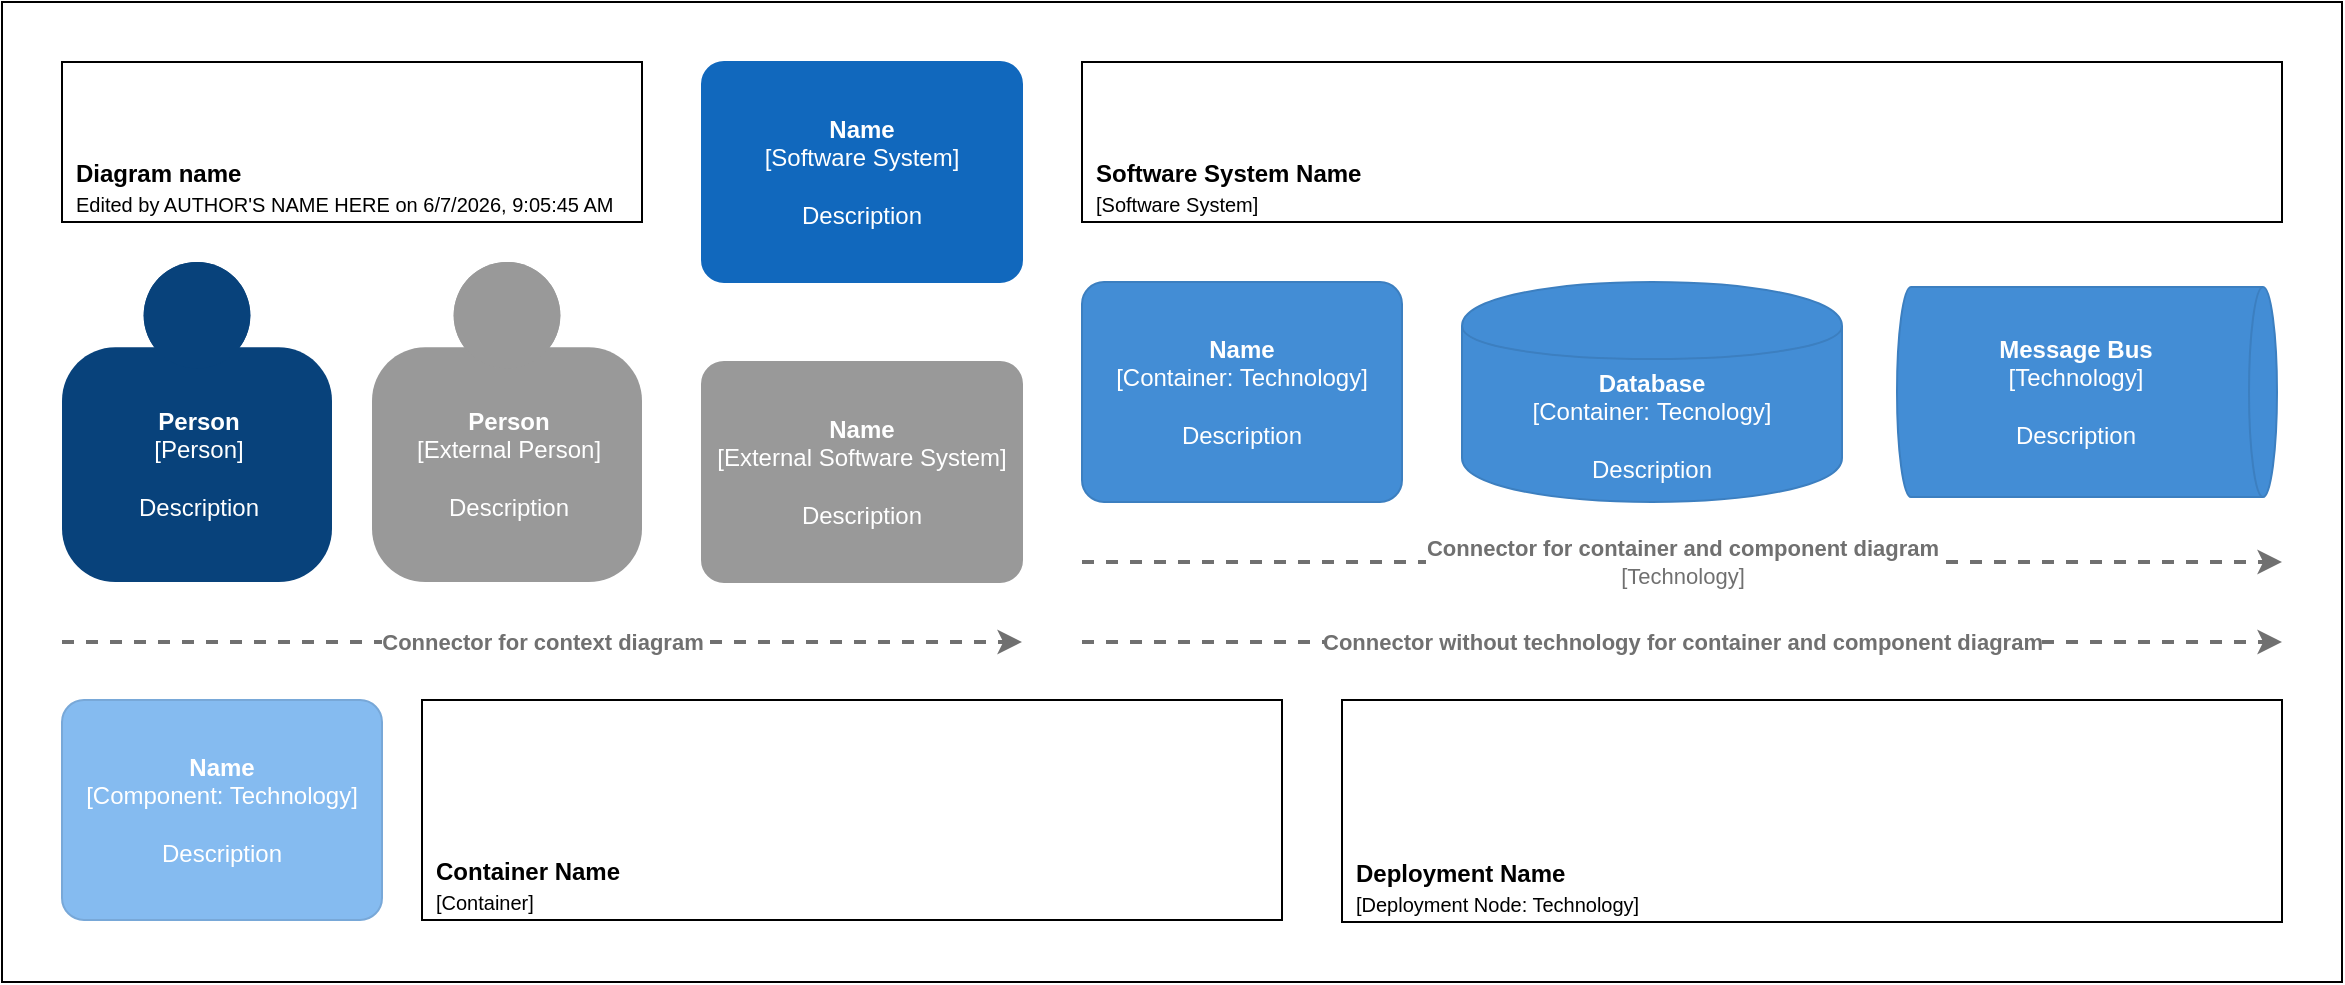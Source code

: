 <mxfile version="14.5.1" type="device"><diagram id="chTk11tC6jkM6avixhPw" name="All Elements"><mxGraphModel dx="2006" dy="832" grid="1" gridSize="10" guides="1" tooltips="1" connect="1" arrows="1" fold="1" page="0" pageScale="1" pageWidth="1169" pageHeight="827" math="0" shadow="0"><root><mxCell id="0"/><mxCell id="1" parent="0"/><mxCell id="VoDVfqpUbLGPgv67suhk-16" value="" style="rounded=0;whiteSpace=wrap;html=1;comic=0;fillColor=#FFFFFF;align=left;" vertex="1" parent="1"><mxGeometry y="140" width="1170" height="490" as="geometry"/></mxCell><object label="&lt;font&gt;&lt;b&gt;%c4_1_diagram_name%&lt;br&gt;&lt;/b&gt;&lt;font size=&quot;1&quot;&gt;Edited by %c4_2_author% on %timestamp%&lt;/font&gt;&lt;/font&gt;" placeholders="1" c4_0_type="Frame" c4_1_diagram_name="Diagram name" c4_2_author="AUTHOR'S NAME HERE" id="VoDVfqpUbLGPgv67suhk-1"><mxCell style="rounded=0;whiteSpace=wrap;html=1;strokeColor=#000000;fillColor=#FFFFFF;fontColor=#000000;align=left;spacingLeft=5;verticalAlign=bottom;metaEdit=1;metaData={&quot;c4_0_type&quot;:{&quot;editable&quot;:false}};editable=1;comic=0;" vertex="1" parent="1"><mxGeometry x="30" y="170" width="290" height="80" as="geometry"/></mxCell></object><object placeholders="1" label="&lt;b&gt;%c4_1_name%&lt;/b&gt;&lt;div&gt;[%c4_0_type%]&lt;/div&gt;&lt;br&gt;&lt;div&gt;%c4_2_description%&lt;/div&gt;" c4_0_type="Person" c4_1_name="Person" c4_2_description="Description" id="VoDVfqpUbLGPgv67suhk-2"><mxCell style="html=1;dashed=0;whitespace=wrap;fillColor=#08427b;strokeColor=none;fontColor=#ffffff;shape=mxgraph.c4.person;align=center;metaEdit=1;points=[[0.5,0,0],[1,0.5,0],[1,0.75,0],[0.75,1,0],[0.5,1,0],[0.25,1,0],[0,0.75,0],[0,0.5,0]];metaData={&quot;c4_0_type&quot;:{&quot;editable&quot;:false}};rounded=0;comic=0;" vertex="1" parent="1"><mxGeometry x="30" y="270" width="135" height="160" as="geometry"/></mxCell></object><object placeholders="1" label="&lt;b&gt;%c4_1_name%&lt;/b&gt;&lt;div&gt;[%c4_0_type%]&lt;/div&gt;&lt;br&gt;&lt;div&gt;%c4_2_description%&lt;/div&gt;" c4_0_type="External Person" c4_1_name="Person" c4_2_description="Description" id="VoDVfqpUbLGPgv67suhk-3"><mxCell style="html=1;dashed=0;whitespace=wrap;strokeColor=none;fontColor=#ffffff;shape=mxgraph.c4.person;align=center;metaEdit=1;points=[[0.5,0,0],[1,0.5,0],[1,0.75,0],[0.75,1,0],[0.5,1,0],[0.25,1,0],[0,0.75,0],[0,0.5,0]];metaData={&quot;c4_0_type&quot;:{&quot;editable&quot;:false}};fillColor=#999999;rounded=0;comic=0;" vertex="1" parent="1"><mxGeometry x="185" y="270" width="135" height="160" as="geometry"/></mxCell></object><object placeholders="1" label="&lt;b&gt;%c4_1_name%&lt;/b&gt;&lt;div&gt;[%c4_0_type%]&lt;/div&gt;&lt;br&gt;&lt;div&gt;%c4_2_description%&lt;/div&gt;" c4_0_type="Software System" c4_1_name="Name" c4_2_description="Description" id="VoDVfqpUbLGPgv67suhk-4"><mxCell style="rounded=1;whiteSpace=wrap;html=1;labelBackgroundColor=none;fillColor=#1168BD;fontColor=#ffffff;align=center;arcSize=10;strokeColor=#1168BD;metaEdit=1;metaData={&quot;c4_0_type&quot;:{&quot;editable&quot;:false}};points=[[0.25,0,0],[0.5,0,0],[0.75,0,0],[1,0.25,0],[1,0.5,0],[1,0.75,0],[0.75,1,0],[0.5,1,0],[0.25,1,0],[0,0.75,0],[0,0.5,0],[0,0.25,0]];comic=0;" vertex="1" parent="1"><mxGeometry x="350" y="170" width="160" height="110.0" as="geometry"/></mxCell></object><object placeholders="1" label="&lt;b&gt;%c4_1_name%&lt;/b&gt;&lt;div&gt;[%c4_0_type%]&lt;/div&gt;&lt;br&gt;&lt;div&gt;%c4_2_description%&lt;/div&gt;" c4_0_type="External Software System" c4_1_name="Name" c4_2_description="Description" id="VoDVfqpUbLGPgv67suhk-5"><mxCell style="rounded=1;whiteSpace=wrap;html=1;labelBackgroundColor=none;fontColor=#ffffff;align=center;arcSize=10;metaEdit=1;metaData={&quot;c4_0_type&quot;:{&quot;editable&quot;:false}};points=[[0.25,0,0],[0.5,0,0],[0.75,0,0],[1,0.25,0],[1,0.5,0],[1,0.75,0],[0.75,1,0],[0.5,1,0],[0.25,1,0],[0,0.75,0],[0,0.5,0],[0,0.25,0]];fillColor=#999999;strokeColor=#999999;comic=0;" vertex="1" parent="1"><mxGeometry x="350" y="320" width="160" height="110.0" as="geometry"/></mxCell></object><object placeholders="1" label="&lt;div style=&quot;text-align: left&quot;&gt;&lt;div style=&quot;text-align: center&quot;&gt;&lt;b&gt;%c4_1_description%&lt;/b&gt;&lt;/div&gt;&lt;/div&gt;" c4_0_type="Relationship" c4_1_description="Connector for context diagram" id="VoDVfqpUbLGPgv67suhk-6"><mxCell style="edgeStyle=none;rounded=0;html=1;jettySize=auto;orthogonalLoop=1;strokeColor=#707070;strokeWidth=2;fontColor=#707070;jumpStyle=none;dashed=1;metaEdit=1;metaData={&quot;c4_0_type&quot;:{&quot;editable&quot;:false}};" edge="1" parent="1"><mxGeometry width="160" relative="1" as="geometry"><mxPoint x="30" y="460" as="sourcePoint"/><mxPoint x="510" y="460" as="targetPoint"/></mxGeometry></mxCell></object><object label="&lt;font&gt;&lt;b&gt;%c4_1_name%&lt;br&gt;&lt;/b&gt;&lt;font size=&quot;1&quot;&gt;[%c4_0_type%]&lt;/font&gt;&lt;/font&gt;" placeholders="1" c4_0_type="Software System" c4_1_name="Software System Name" id="VoDVfqpUbLGPgv67suhk-7"><mxCell style="rounded=0;whiteSpace=wrap;html=1;strokeColor=#000000;fillColor=#FFFFFF;fontColor=#000000;align=left;spacingLeft=5;verticalAlign=bottom;metaEdit=1;metaData={&quot;c4_0_type&quot;:{&quot;editable&quot;:false}};comic=0;" vertex="1" parent="1"><mxGeometry x="540" y="170" width="600" height="80" as="geometry"/></mxCell></object><object placeholders="1" label="&lt;b&gt;%c4_1_name%&lt;/b&gt;&lt;div&gt;[%c4_0_type%: %c4_2_technology%]&lt;/div&gt;&lt;br&gt;&lt;div&gt;%c4_3_description%&lt;/div&gt;" c4_0_type="Container" c4_1_name="Name" c4_2_technology="Technology" c4_3_description="Description" id="VoDVfqpUbLGPgv67suhk-8"><mxCell style="rounded=1;whiteSpace=wrap;html=1;labelBackgroundColor=none;fillColor=#438DD5;fontColor=#ffffff;align=center;arcSize=10;strokeColor=#3C7FC0;metaEdit=1;metaData={&quot;c4_0_type&quot;:{&quot;editable&quot;:false}};points=[[0.25,0,0],[0.5,0,0],[0.75,0,0],[1,0.25,0],[1,0.5,0],[1,0.75,0],[0.75,1,0],[0.5,1,0],[0.25,1,0],[0,0.75,0],[0,0.5,0],[0,0.25,0]];comic=0;" vertex="1" parent="1"><mxGeometry x="540" y="280" width="160" height="110.0" as="geometry"/></mxCell></object><object placeholders="1" label="&lt;b&gt;%c4_0_type%&lt;/b&gt;&lt;div&gt;[Container:&amp;nbsp;%c4_1_technology%]&lt;/div&gt;&lt;br&gt;&lt;div&gt;%c4_2_description%&lt;/div&gt;" c4_0_type="Database" c4_1_technology="Tecnology" c4_2_description="Description" id="VoDVfqpUbLGPgv67suhk-9"><mxCell style="shape=cylinder;whiteSpace=wrap;html=1;boundedLbl=1;rounded=0;labelBackgroundColor=none;fillColor=#438DD5;fontSize=12;fontColor=#ffffff;align=center;strokeColor=#3C7FC0;metaEdit=1;points=[[0.5,0,0],[1,0.25,0],[1,0.5,0],[1,0.75,0],[0.5,1,0],[0,0.75,0],[0,0.5,0],[0,0.25,0]];metaData={&quot;c4_0_type&quot;:{&quot;editable&quot;:false}};rotation=0;horizontal=1;comic=0;" vertex="1" parent="1"><mxGeometry x="730" y="280" width="190" height="110" as="geometry"/></mxCell></object><object label="&lt;b&gt;%c4_0_type%&lt;br&gt;&lt;/b&gt;[%c4_1_technology%]&lt;br&gt;&lt;br&gt;%c4_2_description%" c4_0_type="Message Bus" c4_1_technology="Technology" c4_2_description="Description" placeholders="1" id="VoDVfqpUbLGPgv67suhk-10"><mxCell style="shape=cylinder3;whiteSpace=wrap;html=1;boundedLbl=1;backgroundOutline=1;size=7;fontSize=12;align=center;fillColor=#438DD5;strokeColor=#3C7FC0;rotation=90;horizontal=0;direction=east;fontColor=#FFFFFF;metaEdit=1;metaData={&quot;c4_0_type&quot;:{&quot;editable&quot;:false}};rounded=0;comic=0;" vertex="1" parent="1"><mxGeometry x="990" y="240" width="105" height="190" as="geometry"/></mxCell></object><object placeholders="1" label="&lt;div style=&quot;text-align: left&quot;&gt;&lt;div style=&quot;text-align: center&quot;&gt;&lt;b&gt;%c4_1_description%&lt;/b&gt;&lt;/div&gt;&lt;div style=&quot;text-align: center&quot;&gt;[%c4_2_technology%]&lt;/div&gt;&lt;/div&gt;" c4_0_type="Relationship" c4_1_description="Connector for container and component diagram" c4_2_technology="Technology" id="VoDVfqpUbLGPgv67suhk-11"><mxCell style="edgeStyle=none;rounded=0;html=1;jettySize=auto;orthogonalLoop=1;strokeColor=#707070;strokeWidth=2;fontColor=#707070;jumpStyle=none;dashed=1;metaEdit=1;metaData={&quot;c4_0_type&quot;:{&quot;editable&quot;:false}};" edge="1" parent="1"><mxGeometry width="160" relative="1" as="geometry"><mxPoint x="540" y="420" as="sourcePoint"/><mxPoint x="1140" y="420" as="targetPoint"/></mxGeometry></mxCell></object><object placeholders="1" label="&lt;div style=&quot;text-align: left&quot;&gt;&lt;div style=&quot;text-align: center&quot;&gt;&lt;b&gt;%c4_1_description%&lt;/b&gt;&lt;/div&gt;&lt;/div&gt;" c4_0_type="Relationship" c4_1_description="Connector without technology for container and component diagram" id="VoDVfqpUbLGPgv67suhk-12"><mxCell style="edgeStyle=none;rounded=0;html=1;jettySize=auto;orthogonalLoop=1;strokeColor=#707070;strokeWidth=2;fontColor=#707070;jumpStyle=none;dashed=1;metaEdit=1;metaData={&quot;c4_0_type&quot;:{&quot;editable&quot;:false}};" edge="1" parent="1"><mxGeometry width="160" relative="1" as="geometry"><mxPoint x="540" y="460" as="sourcePoint"/><mxPoint x="1140" y="460" as="targetPoint"/></mxGeometry></mxCell></object><object placeholders="1" label="&lt;b&gt;%c4_1_name%&lt;/b&gt;&lt;div&gt;[%c4_0_type%: %c4_2_technology%]&lt;/div&gt;&lt;br&gt;&lt;div&gt;%c4_3_description%&lt;/div&gt;" c4_0_type="Component" c4_1_name="Name" c4_2_technology="Technology" c4_3_description="Description" id="VoDVfqpUbLGPgv67suhk-13"><mxCell style="rounded=1;whiteSpace=wrap;html=1;labelBackgroundColor=none;fillColor=#85BBF0;fontColor=#ffffff;align=center;arcSize=10;strokeColor=#78A8D8;metaEdit=0;metaData={&quot;c4_0_type&quot;:{&quot;editable&quot;:true}};points=[[0.25,0,0],[0.5,0,0],[0.75,0,0],[1,0.25,0],[1,0.5,0],[1,0.75,0],[0.75,1,0],[0.5,1,0],[0.25,1,0],[0,0.75,0],[0,0.5,0],[0,0.25,0]];comic=0;" vertex="1" parent="1"><mxGeometry x="30" y="489" width="160" height="110.0" as="geometry"/></mxCell></object><object label="&lt;font&gt;&lt;b&gt;%c4_1_name%&lt;br&gt;&lt;/b&gt;&lt;font size=&quot;1&quot;&gt;[%c4_0_type%]&lt;/font&gt;&lt;/font&gt;" placeholders="1" c4_0_type="Container" c4_1_name="Container Name" id="VoDVfqpUbLGPgv67suhk-14"><mxCell style="rounded=0;whiteSpace=wrap;html=1;strokeColor=#000000;fillColor=#FFFFFF;fontColor=#000000;align=left;spacingLeft=5;verticalAlign=bottom;metaEdit=1;metaData={&quot;c4_0_type&quot;:{&quot;editable&quot;:false}};comic=0;" vertex="1" parent="1"><mxGeometry x="210" y="489" width="430" height="110" as="geometry"/></mxCell></object><object label="&lt;font&gt;&lt;b&gt;%c4_1_name%&lt;br&gt;&lt;/b&gt;&lt;font size=&quot;1&quot;&gt;[%c4_0_type%: %c4_2_technology%]&lt;/font&gt;&lt;/font&gt;" placeholders="1" c4_0_type="Deployment Node" c4_1_name="Deployment Name" c4_2_technology="Technology" id="VoDVfqpUbLGPgv67suhk-15"><mxCell style="rounded=0;whiteSpace=wrap;html=1;strokeColor=#000000;fillColor=#FFFFFF;fontColor=#000000;align=left;spacingLeft=5;verticalAlign=bottom;metaEdit=1;metaData={&quot;c4_0_type&quot;:{&quot;editable&quot;:false}};comic=0;" vertex="1" parent="1"><mxGeometry x="670" y="489" width="470" height="111" as="geometry"/></mxCell></object></root></mxGraphModel></diagram></mxfile>